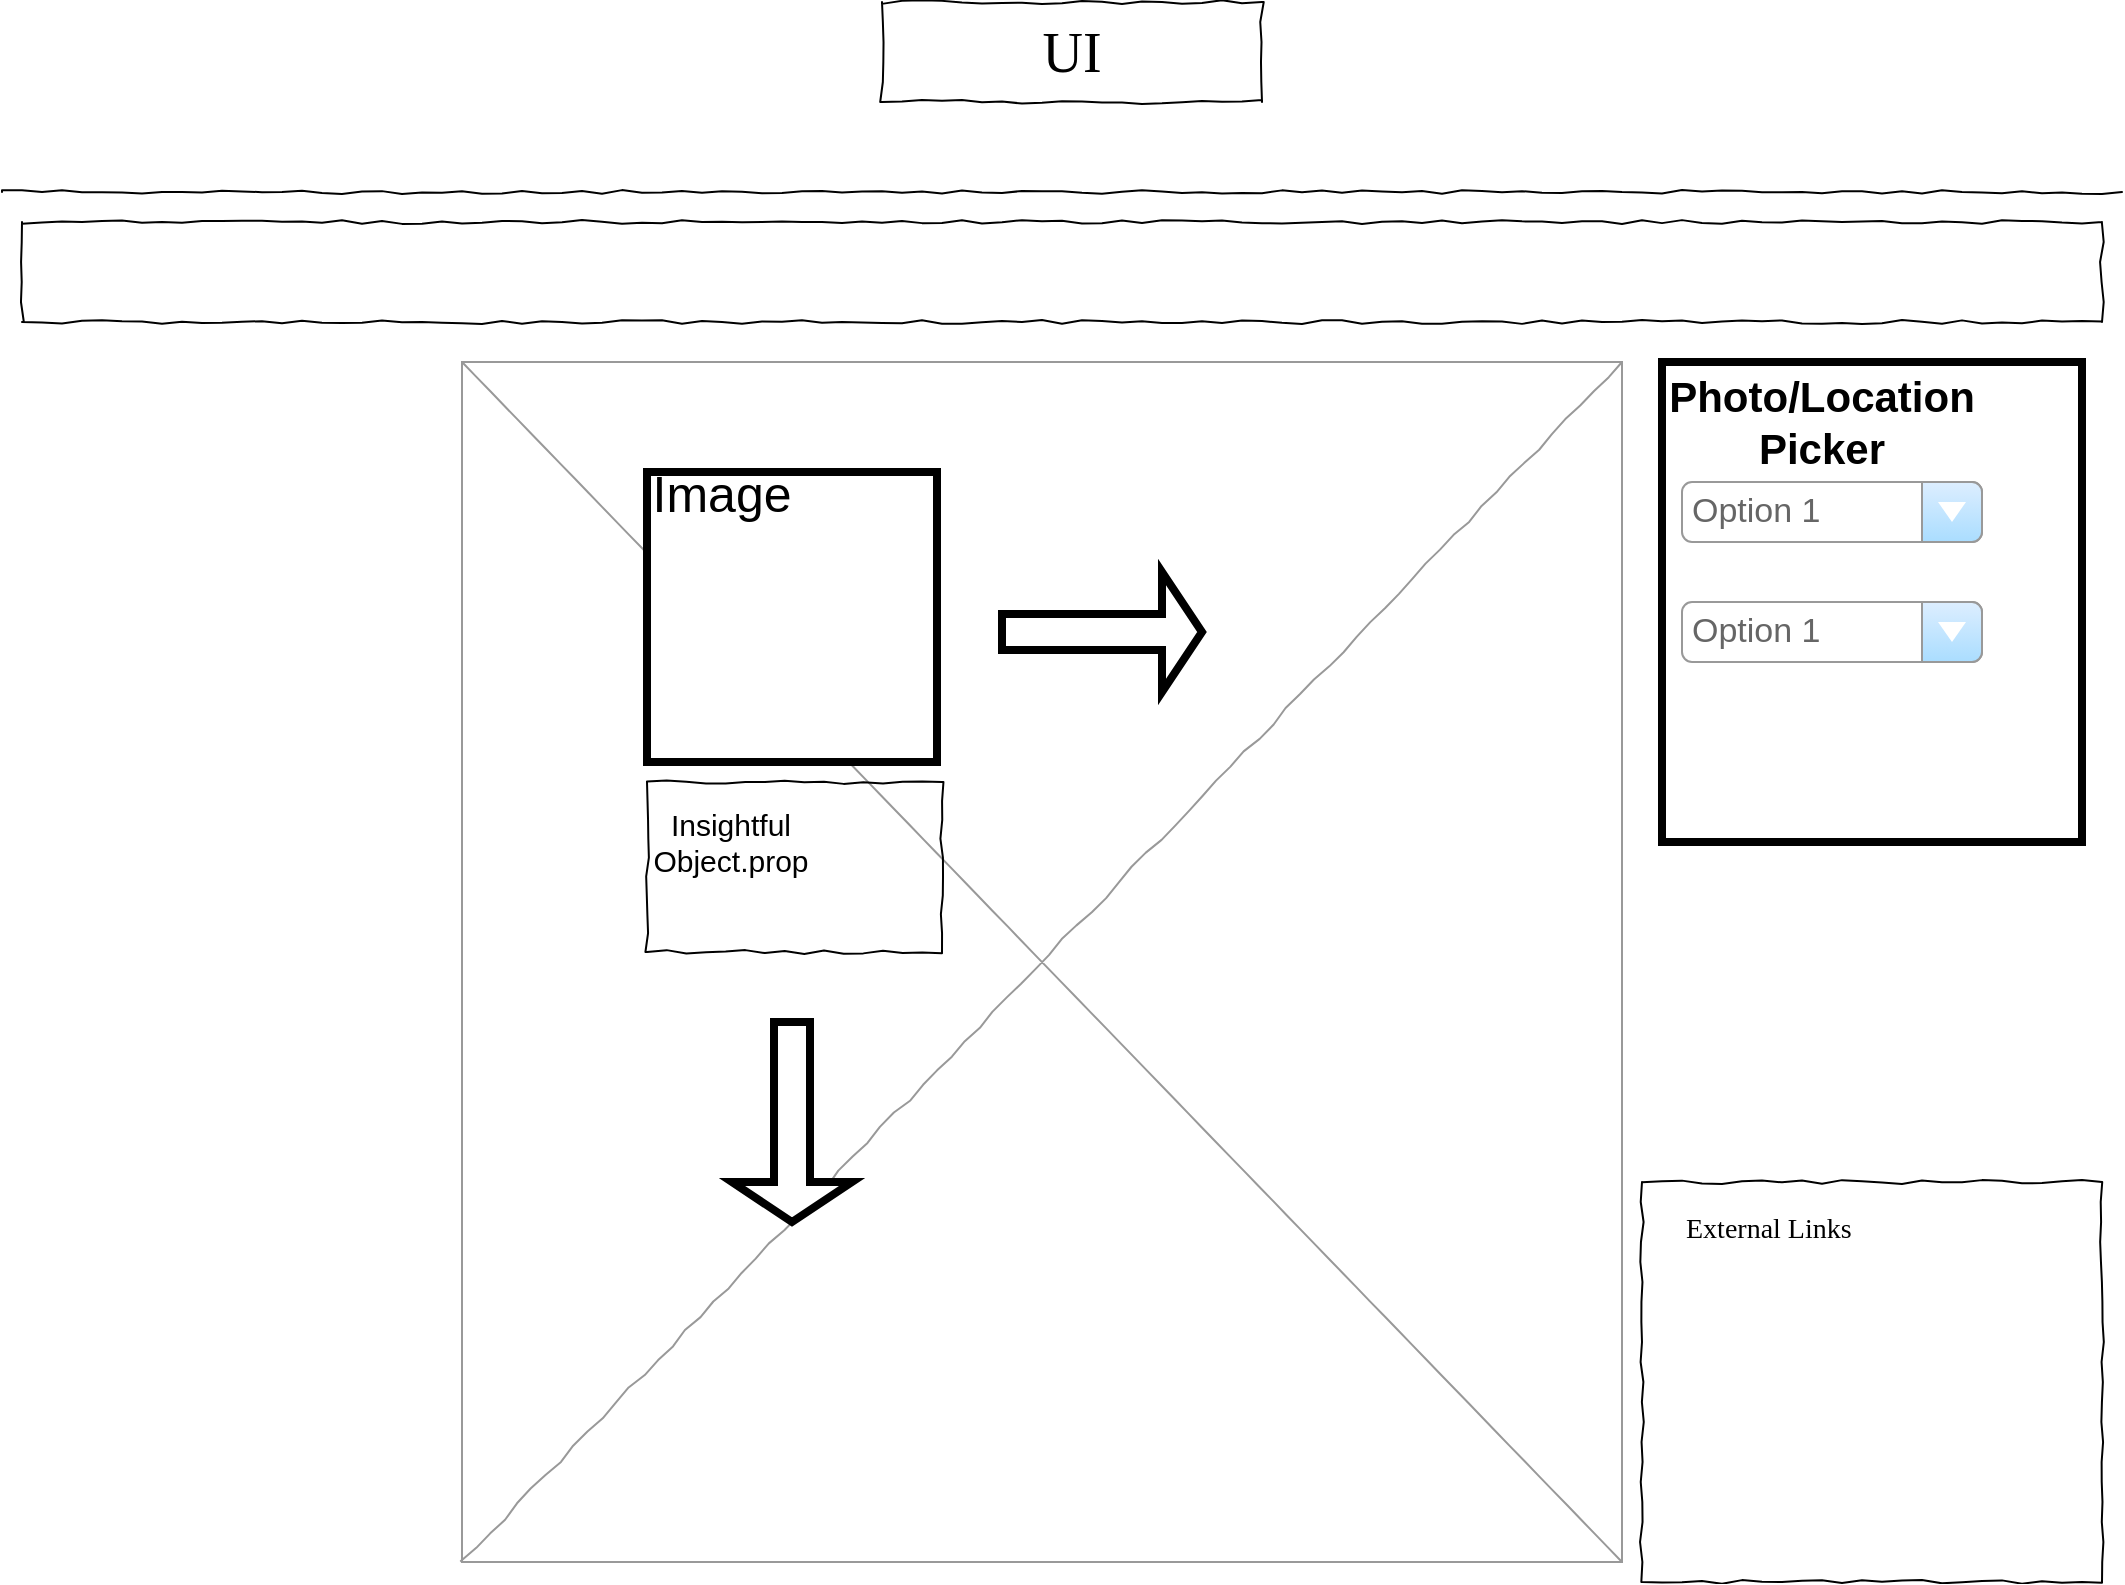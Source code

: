 <mxfile version="14.1.8" type="github" pages="4">
  <diagram name="Page-1" id="03018318-947c-dd8e-b7a3-06fadd420f32">
    <mxGraphModel dx="1639" dy="813" grid="1" gridSize="10" guides="1" tooltips="1" connect="1" arrows="1" fold="1" page="1" pageScale="1" pageWidth="1100" pageHeight="850" background="#ffffff" math="0" shadow="0">
      <root>
        <mxCell id="0" />
        <mxCell id="1" parent="0" />
        <mxCell id="677b7b8949515195-2" value="UI" style="whiteSpace=wrap;html=1;rounded=0;shadow=0;labelBackgroundColor=none;strokeWidth=1;fontFamily=Verdana;fontSize=28;align=center;comic=1;" parent="1" vertex="1">
          <mxGeometry x="460" y="50" width="190" height="50" as="geometry" />
        </mxCell>
        <mxCell id="677b7b8949515195-9" value="" style="line;strokeWidth=1;html=1;rounded=0;shadow=0;labelBackgroundColor=none;fillColor=none;fontFamily=Verdana;fontSize=14;fontColor=#000000;align=center;comic=1;" parent="1" vertex="1">
          <mxGeometry x="20" y="140" width="1060" height="10" as="geometry" />
        </mxCell>
        <mxCell id="677b7b8949515195-10" value="" style="whiteSpace=wrap;html=1;rounded=0;shadow=0;labelBackgroundColor=none;strokeWidth=1;fillColor=none;fontFamily=Verdana;fontSize=12;align=center;comic=1;" parent="1" vertex="1">
          <mxGeometry x="30" y="160" width="1040" height="50" as="geometry" />
        </mxCell>
        <mxCell id="677b7b8949515195-16" value="" style="verticalLabelPosition=bottom;shadow=0;dashed=0;align=center;html=1;verticalAlign=top;strokeWidth=1;shape=mxgraph.mockup.graphics.simpleIcon;strokeColor=#999999;rounded=0;labelBackgroundColor=none;fontFamily=Verdana;fontSize=14;fontColor=#000000;comic=1;" parent="1" vertex="1">
          <mxGeometry x="250" y="230" width="580" height="600" as="geometry" />
        </mxCell>
        <mxCell id="677b7b8949515195-26" value="" style="whiteSpace=wrap;html=1;rounded=0;shadow=0;labelBackgroundColor=none;strokeWidth=1;fillColor=none;fontFamily=Verdana;fontSize=12;align=center;comic=1;" parent="1" vertex="1">
          <mxGeometry x="840" y="640" width="230" height="200" as="geometry" />
        </mxCell>
        <mxCell id="677b7b8949515195-42" value="External Links" style="text;html=1;points=[];align=left;verticalAlign=top;spacingTop=-4;fontSize=14;fontFamily=Verdana" parent="1" vertex="1">
          <mxGeometry x="860" y="653" width="170" height="20" as="geometry" />
        </mxCell>
        <mxCell id="4h4jctPzliOnnjx4pKhY-8" value="Insightful Object.prop" style="text;html=1;strokeColor=none;fillColor=none;align=center;verticalAlign=middle;whiteSpace=wrap;rounded=0;fontSize=15;" vertex="1" parent="1">
          <mxGeometry x="337.5" y="450" width="92.5" height="40" as="geometry" />
        </mxCell>
        <mxCell id="WdAWyz-dzyJbrEbgcXWE-1" value="" style="rounded=0;whiteSpace=wrap;html=1;strokeWidth=4;fontSize=21;" vertex="1" parent="1">
          <mxGeometry x="850" y="230" width="210" height="240" as="geometry" />
        </mxCell>
        <mxCell id="9_TGEzJtTzweEDqGfhAY-1" value="Photo/Location Picker" style="text;html=1;strokeColor=none;fillColor=none;align=center;verticalAlign=middle;whiteSpace=wrap;rounded=0;fontSize=21;fontStyle=1" vertex="1" parent="1">
          <mxGeometry x="910" y="250" width="40" height="20" as="geometry" />
        </mxCell>
        <mxCell id="uUlA5msPZ6L4fbU4qWIk-1" value="Option 1" style="strokeWidth=1;shadow=0;dashed=0;align=center;html=1;shape=mxgraph.mockup.forms.comboBox;strokeColor=#999999;fillColor=#ddeeff;align=left;fillColor2=#aaddff;mainText=;fontColor=#666666;fontSize=17;spacingLeft=3;" vertex="1" parent="1">
          <mxGeometry x="860" y="290" width="150" height="30" as="geometry" />
        </mxCell>
        <mxCell id="KdZ2iyOgt9z3t3LcYNyp-1" value="Option 1" style="strokeWidth=1;shadow=0;dashed=0;align=center;html=1;shape=mxgraph.mockup.forms.comboBox;strokeColor=#999999;fillColor=#ddeeff;align=left;fillColor2=#aaddff;mainText=;fontColor=#666666;fontSize=17;spacingLeft=3;" vertex="1" parent="1">
          <mxGeometry x="860" y="350" width="150" height="30" as="geometry" />
        </mxCell>
        <mxCell id="oO1Z_DC394fJ8VG5H1mh-1" value="" style="whiteSpace=wrap;html=1;aspect=fixed;strokeWidth=4;fontSize=25;" vertex="1" parent="1">
          <mxGeometry x="342.5" y="285" width="145" height="145" as="geometry" />
        </mxCell>
        <mxCell id="oO1Z_DC394fJ8VG5H1mh-7" value="Image" style="text;html=1;strokeColor=none;fillColor=none;align=center;verticalAlign=middle;whiteSpace=wrap;rounded=0;fontSize=25;" vertex="1" parent="1">
          <mxGeometry x="360" y="285" width="40" height="20" as="geometry" />
        </mxCell>
        <mxCell id="677b7b8949515195-15" value="&lt;div style=&quot;text-align: justify&quot;&gt;&lt;br&gt;&lt;/div&gt;" style="whiteSpace=wrap;html=1;rounded=0;shadow=0;labelBackgroundColor=none;strokeWidth=1;fillColor=none;fontFamily=Verdana;fontSize=12;align=center;verticalAlign=top;spacing=10;comic=1;" parent="1" vertex="1">
          <mxGeometry x="342.5" y="440" width="147.5" height="85" as="geometry" />
        </mxCell>
        <mxCell id="oO1Z_DC394fJ8VG5H1mh-10" value="" style="shape=singleArrow;direction=south;whiteSpace=wrap;html=1;strokeWidth=4;fontSize=25;" vertex="1" parent="1">
          <mxGeometry x="385" y="560" width="60" height="100" as="geometry" />
        </mxCell>
        <mxCell id="oO1Z_DC394fJ8VG5H1mh-12" value="" style="shape=singleArrow;direction=south;whiteSpace=wrap;html=1;strokeWidth=4;fontSize=25;rotation=-90;" vertex="1" parent="1">
          <mxGeometry x="540" y="315" width="60" height="100" as="geometry" />
        </mxCell>
      </root>
    </mxGraphModel>
  </diagram>
  <diagram id="zmGmdxGS78DfiWs6E3hG" name="Page-2">
    <mxGraphModel dx="1639" dy="876" grid="1" gridSize="10" guides="1" tooltips="1" connect="1" arrows="1" fold="1" page="1" pageScale="1" pageWidth="827" pageHeight="1169" math="0" shadow="0">
      <root>
        <mxCell id="OkzMb20YwTvmT8Oa3cdr-0" />
        <mxCell id="OkzMb20YwTvmT8Oa3cdr-1" parent="OkzMb20YwTvmT8Oa3cdr-0" />
        <mxCell id="yHESbApCZMD7SywobxEk-0" value="" style="whiteSpace=wrap;html=1;rounded=0;shadow=0;labelBackgroundColor=none;strokeColor=#000000;strokeWidth=1;fillColor=none;fontFamily=Verdana;fontSize=12;fontColor=#000000;align=center;comic=1;" vertex="1" parent="OkzMb20YwTvmT8Oa3cdr-1">
          <mxGeometry x="100" y="120" width="1470" height="810" as="geometry" />
        </mxCell>
        <mxCell id="cEJlTuyYRtpYNmx6dZ6T-14" value="" style="whiteSpace=wrap;html=1;aspect=fixed;strokeWidth=4;fontSize=24;" vertex="1" parent="OkzMb20YwTvmT8Oa3cdr-1">
          <mxGeometry x="530" y="650" width="140" height="140" as="geometry" />
        </mxCell>
        <mxCell id="cEJlTuyYRtpYNmx6dZ6T-15" value="" style="whiteSpace=wrap;html=1;aspect=fixed;strokeWidth=4;fontSize=24;" vertex="1" parent="OkzMb20YwTvmT8Oa3cdr-1">
          <mxGeometry x="740" y="650" width="140" height="140" as="geometry" />
        </mxCell>
        <mxCell id="k2bR7vD0tmslMvNT1PfW-0" value="" style="rounded=1;whiteSpace=wrap;html=1;strokeWidth=4;fontSize=21;" vertex="1" parent="OkzMb20YwTvmT8Oa3cdr-1">
          <mxGeometry x="155" y="160" width="1335" height="720" as="geometry" />
        </mxCell>
        <mxCell id="cEJlTuyYRtpYNmx6dZ6T-4" value="" style="whiteSpace=wrap;html=1;aspect=fixed;strokeWidth=4;fontSize=24;verticalAlign=top;" vertex="1" parent="OkzMb20YwTvmT8Oa3cdr-1">
          <mxGeometry x="230" y="195" width="650" height="650" as="geometry" />
        </mxCell>
        <mxCell id="cEJlTuyYRtpYNmx6dZ6T-3" value="PhotoContainer" style="text;html=1;strokeColor=none;fillColor=none;align=center;verticalAlign=middle;whiteSpace=wrap;rounded=0;strokeWidth=4;fontStyle=1;fontSize=24;" vertex="1" parent="OkzMb20YwTvmT8Oa3cdr-1">
          <mxGeometry x="280" y="140" width="150" height="70" as="geometry" />
        </mxCell>
        <mxCell id="cEJlTuyYRtpYNmx6dZ6T-5" value="PhotoGrid" style="text;html=1;strokeColor=none;fillColor=none;align=center;verticalAlign=middle;whiteSpace=wrap;rounded=0;fontSize=24;fontStyle=1" vertex="1" parent="OkzMb20YwTvmT8Oa3cdr-1">
          <mxGeometry x="300" y="210" width="40" height="20" as="geometry" />
        </mxCell>
        <mxCell id="cEJlTuyYRtpYNmx6dZ6T-9" value="" style="whiteSpace=wrap;html=1;aspect=fixed;strokeWidth=4;fontSize=24;" vertex="1" parent="OkzMb20YwTvmT8Oa3cdr-1">
          <mxGeometry x="264" y="250" width="140" height="140" as="geometry" />
        </mxCell>
        <mxCell id="k2bR7vD0tmslMvNT1PfW-2" value="" style="whiteSpace=wrap;html=1;aspect=fixed;strokeWidth=4;fontSize=24;" vertex="1" parent="OkzMb20YwTvmT8Oa3cdr-1">
          <mxGeometry x="264" y="440" width="140" height="140" as="geometry" />
        </mxCell>
        <mxCell id="k2bR7vD0tmslMvNT1PfW-3" value="" style="whiteSpace=wrap;html=1;aspect=fixed;strokeWidth=4;fontSize=24;" vertex="1" parent="OkzMb20YwTvmT8Oa3cdr-1">
          <mxGeometry x="264" y="620" width="140" height="140" as="geometry" />
        </mxCell>
        <mxCell id="k2bR7vD0tmslMvNT1PfW-4" value="" style="whiteSpace=wrap;html=1;aspect=fixed;strokeWidth=4;fontSize=24;" vertex="1" parent="OkzMb20YwTvmT8Oa3cdr-1">
          <mxGeometry x="480" y="250" width="140" height="140" as="geometry" />
        </mxCell>
        <mxCell id="k2bR7vD0tmslMvNT1PfW-5" value="" style="whiteSpace=wrap;html=1;aspect=fixed;strokeWidth=4;fontSize=24;" vertex="1" parent="OkzMb20YwTvmT8Oa3cdr-1">
          <mxGeometry x="690" y="250" width="140" height="140" as="geometry" />
        </mxCell>
        <mxCell id="k2bR7vD0tmslMvNT1PfW-6" value="" style="whiteSpace=wrap;html=1;aspect=fixed;strokeWidth=4;fontSize=24;" vertex="1" parent="OkzMb20YwTvmT8Oa3cdr-1">
          <mxGeometry x="485" y="440" width="140" height="140" as="geometry" />
        </mxCell>
        <mxCell id="k2bR7vD0tmslMvNT1PfW-7" value="" style="whiteSpace=wrap;html=1;aspect=fixed;strokeWidth=4;fontSize=24;" vertex="1" parent="OkzMb20YwTvmT8Oa3cdr-1">
          <mxGeometry x="687" y="440" width="140" height="140" as="geometry" />
        </mxCell>
        <mxCell id="k2bR7vD0tmslMvNT1PfW-8" value="" style="whiteSpace=wrap;html=1;aspect=fixed;strokeWidth=4;fontSize=24;" vertex="1" parent="OkzMb20YwTvmT8Oa3cdr-1">
          <mxGeometry x="485" y="620" width="140" height="140" as="geometry" />
        </mxCell>
        <mxCell id="k2bR7vD0tmslMvNT1PfW-9" value="" style="whiteSpace=wrap;html=1;aspect=fixed;strokeWidth=4;fontSize=24;" vertex="1" parent="OkzMb20YwTvmT8Oa3cdr-1">
          <mxGeometry x="687" y="620" width="140" height="140" as="geometry" />
        </mxCell>
        <mxCell id="k2bR7vD0tmslMvNT1PfW-10" value="" style="rounded=0;whiteSpace=wrap;html=1;strokeWidth=4;fontSize=21;" vertex="1" parent="OkzMb20YwTvmT8Oa3cdr-1">
          <mxGeometry x="940" y="195" width="500" height="195" as="geometry" />
        </mxCell>
        <mxCell id="k2bR7vD0tmslMvNT1PfW-11" value="Photo/Location Picker" style="text;html=1;strokeColor=none;fillColor=none;align=center;verticalAlign=middle;whiteSpace=wrap;rounded=0;fontSize=21;fontStyle=1" vertex="1" parent="OkzMb20YwTvmT8Oa3cdr-1">
          <mxGeometry x="1010" y="220" width="40" height="20" as="geometry" />
        </mxCell>
        <mxCell id="k2bR7vD0tmslMvNT1PfW-12" value="Option 1" style="strokeWidth=1;shadow=0;dashed=0;align=center;html=1;shape=mxgraph.mockup.forms.comboBox;strokeColor=#999999;fillColor=#ddeeff;align=left;fillColor2=#aaddff;mainText=;fontColor=#666666;fontSize=17;spacingLeft=3;" vertex="1" parent="OkzMb20YwTvmT8Oa3cdr-1">
          <mxGeometry x="970" y="270" width="150" height="30" as="geometry" />
        </mxCell>
        <mxCell id="k2bR7vD0tmslMvNT1PfW-13" value="Option 1" style="strokeWidth=1;shadow=0;dashed=0;align=center;html=1;shape=mxgraph.mockup.forms.comboBox;strokeColor=#999999;fillColor=#ddeeff;align=left;fillColor2=#aaddff;mainText=;fontColor=#666666;fontSize=17;spacingLeft=3;" vertex="1" parent="OkzMb20YwTvmT8Oa3cdr-1">
          <mxGeometry x="1210" y="270" width="150" height="30" as="geometry" />
        </mxCell>
        <mxCell id="A5nRyX96cypssp2GpTWE-0" value="Photo" style="text;html=1;strokeColor=none;fillColor=none;align=center;verticalAlign=middle;whiteSpace=wrap;rounded=0;fontSize=19;" vertex="1" parent="OkzMb20YwTvmT8Oa3cdr-1">
          <mxGeometry x="280" y="260" width="40" height="20" as="geometry" />
        </mxCell>
      </root>
    </mxGraphModel>
  </diagram>
  <diagram id="HexjTDmmfdZT9CCn-_94" name="Page-3">
    <mxGraphModel dx="1639" dy="876" grid="1" gridSize="10" guides="1" tooltips="1" connect="1" arrows="1" fold="1" page="1" pageScale="1" pageWidth="827" pageHeight="1169" math="0" shadow="0">
      <root>
        <mxCell id="JRbCmGWKsJUmuZrnRMVa-0" />
        <mxCell id="JRbCmGWKsJUmuZrnRMVa-1" parent="JRbCmGWKsJUmuZrnRMVa-0" />
        <mxCell id="zmJX61fhSGetf09Pr5es-0" value="" style="whiteSpace=wrap;html=1;aspect=fixed;strokeWidth=4;fontSize=19;" vertex="1" parent="JRbCmGWKsJUmuZrnRMVa-1">
          <mxGeometry x="90" y="100" width="690" height="690" as="geometry" />
        </mxCell>
        <mxCell id="zmJX61fhSGetf09Pr5es-1" value="&amp;lt;IMG/&amp;gt;" style="text;html=1;strokeColor=none;fillColor=none;align=center;verticalAlign=middle;whiteSpace=wrap;rounded=0;fontSize=33;" vertex="1" parent="JRbCmGWKsJUmuZrnRMVa-1">
          <mxGeometry x="395" y="380" width="40" height="20" as="geometry" />
        </mxCell>
        <mxCell id="zmJX61fhSGetf09Pr5es-3" value="&lt;h1 style=&quot;font-size: 25px&quot;&gt;Object.prop.&lt;/h1&gt;&lt;div&gt;&lt;br&gt;&lt;/div&gt;&lt;div&gt;Text.&lt;/div&gt;" style="text;html=1;strokeColor=none;fillColor=none;spacing=5;spacingTop=-20;whiteSpace=wrap;overflow=hidden;rounded=0;fontSize=25;" vertex="1" parent="JRbCmGWKsJUmuZrnRMVa-1">
          <mxGeometry x="110" y="465" width="640" height="295" as="geometry" />
        </mxCell>
      </root>
    </mxGraphModel>
  </diagram>
  <diagram id="eBFzqkjWwGh5Mb0Sj05I" name="Page-4">
    <mxGraphModel dx="1639" dy="813" grid="1" gridSize="10" guides="1" tooltips="1" connect="1" arrows="1" fold="1" page="1" pageScale="1" pageWidth="827" pageHeight="1169" math="0" shadow="0">
      <root>
        <mxCell id="hxcBPby-BTjeihng6vHj-0" />
        <mxCell id="hxcBPby-BTjeihng6vHj-1" parent="hxcBPby-BTjeihng6vHj-0" />
        <mxCell id="J9Jd6XH2ds8hbBK8N2th-0" value="" style="rounded=0;whiteSpace=wrap;html=1;strokeWidth=4;fontSize=21;fillColor=#f8cecc;strokeColor=#b85450;" vertex="1" parent="hxcBPby-BTjeihng6vHj-1">
          <mxGeometry x="290" y="60" width="270" height="90" as="geometry" />
        </mxCell>
        <mxCell id="J9Jd6XH2ds8hbBK8N2th-1" value="Photo Container" style="text;html=1;strokeColor=none;fillColor=none;align=center;verticalAlign=middle;whiteSpace=wrap;rounded=0;fontSize=21;" vertex="1" parent="hxcBPby-BTjeihng6vHj-1">
          <mxGeometry x="405" y="20" width="40" height="20" as="geometry" />
        </mxCell>
        <mxCell id="qpttxDpWk19ikilLY3t_-0" value="State: Photo Data" style="text;html=1;strokeColor=none;fillColor=none;align=center;verticalAlign=middle;whiteSpace=wrap;rounded=0;fontSize=19;" vertex="1" parent="hxcBPby-BTjeihng6vHj-1">
          <mxGeometry x="290" y="70" width="170" height="30" as="geometry" />
        </mxCell>
        <mxCell id="qpttxDpWk19ikilLY3t_-3" value="Props: None" style="text;html=1;strokeColor=none;fillColor=none;align=center;verticalAlign=middle;whiteSpace=wrap;rounded=0;fontSize=19;" vertex="1" parent="hxcBPby-BTjeihng6vHj-1">
          <mxGeometry x="270" y="110" width="170" height="20" as="geometry" />
        </mxCell>
        <mxCell id="qpttxDpWk19ikilLY3t_-4" value="" style="endArrow=classic;html=1;fontSize=19;exitX=0.5;exitY=1;exitDx=0;exitDy=0;" edge="1" parent="hxcBPby-BTjeihng6vHj-1" source="J9Jd6XH2ds8hbBK8N2th-0">
          <mxGeometry width="50" height="50" relative="1" as="geometry">
            <mxPoint x="420" y="300" as="sourcePoint" />
            <mxPoint x="590" y="230" as="targetPoint" />
          </mxGeometry>
        </mxCell>
        <mxCell id="qpttxDpWk19ikilLY3t_-5" value="" style="endArrow=classic;html=1;fontSize=19;" edge="1" parent="hxcBPby-BTjeihng6vHj-1">
          <mxGeometry width="50" height="50" relative="1" as="geometry">
            <mxPoint x="430" y="150" as="sourcePoint" />
            <mxPoint x="270" y="230" as="targetPoint" />
          </mxGeometry>
        </mxCell>
        <mxCell id="qpttxDpWk19ikilLY3t_-6" value="" style="rounded=0;whiteSpace=wrap;html=1;strokeWidth=4;fontSize=21;fillColor=#dae8fc;strokeColor=#6c8ebf;" vertex="1" parent="hxcBPby-BTjeihng6vHj-1">
          <mxGeometry x="100" y="270" width="270" height="90" as="geometry" />
        </mxCell>
        <mxCell id="qpttxDpWk19ikilLY3t_-7" value="" style="rounded=0;whiteSpace=wrap;html=1;strokeWidth=4;fontSize=21;fillColor=#e1d5e7;strokeColor=#9673a6;" vertex="1" parent="hxcBPby-BTjeihng6vHj-1">
          <mxGeometry x="500" y="270" width="270" height="90" as="geometry" />
        </mxCell>
        <mxCell id="kuNKKmNybLy-PxvKEmGZ-0" value="State:" style="text;html=1;strokeColor=none;fillColor=none;align=center;verticalAlign=middle;whiteSpace=wrap;rounded=0;fontSize=19;" vertex="1" parent="hxcBPby-BTjeihng6vHj-1">
          <mxGeometry x="75" y="280" width="170" height="30" as="geometry" />
        </mxCell>
        <mxCell id="kuNKKmNybLy-PxvKEmGZ-2" value="Props: Photo Data" style="text;html=1;strokeColor=none;fillColor=none;align=center;verticalAlign=middle;whiteSpace=wrap;rounded=0;fontSize=19;" vertex="1" parent="hxcBPby-BTjeihng6vHj-1">
          <mxGeometry x="130" y="320" width="170" height="20" as="geometry" />
        </mxCell>
        <mxCell id="4BSFlWtt9-oHdBHwx7mr-0" value="Photo Grid" style="text;html=1;strokeColor=none;fillColor=none;align=center;verticalAlign=middle;whiteSpace=wrap;rounded=0;fontSize=19;" vertex="1" parent="hxcBPby-BTjeihng6vHj-1">
          <mxGeometry x="100" y="240" width="120" height="20" as="geometry" />
        </mxCell>
        <mxCell id="rVcON3iX7BGQ9CVVPyWA-1" value="County Changer" style="text;html=1;strokeColor=none;fillColor=none;align=center;verticalAlign=middle;whiteSpace=wrap;rounded=0;fontSize=19;" vertex="1" parent="hxcBPby-BTjeihng6vHj-1">
          <mxGeometry x="480" y="240" width="170" height="20" as="geometry" />
        </mxCell>
        <mxCell id="AIoTfkTDQRmSgLCEQaAU-0" value="" style="rounded=0;whiteSpace=wrap;html=1;strokeWidth=4;fontSize=21;fillColor=#ffe6cc;strokeColor=#d79b00;" vertex="1" parent="hxcBPby-BTjeihng6vHj-1">
          <mxGeometry x="100" y="510" width="270" height="90" as="geometry" />
        </mxCell>
        <mxCell id="AIoTfkTDQRmSgLCEQaAU-1" value="" style="endArrow=classic;html=1;fontSize=19;" edge="1" parent="hxcBPby-BTjeihng6vHj-1">
          <mxGeometry width="50" height="50" relative="1" as="geometry">
            <mxPoint x="220" y="370" as="sourcePoint" />
            <mxPoint x="220" y="460" as="targetPoint" />
          </mxGeometry>
        </mxCell>
        <mxCell id="AIoTfkTDQRmSgLCEQaAU-2" value="State: None" style="text;html=1;strokeColor=none;fillColor=none;align=center;verticalAlign=middle;whiteSpace=wrap;rounded=0;fontSize=19;" vertex="1" parent="hxcBPby-BTjeihng6vHj-1">
          <mxGeometry x="110" y="520" width="170" height="30" as="geometry" />
        </mxCell>
        <mxCell id="AIoTfkTDQRmSgLCEQaAU-3" value="Props: Photo Object" style="text;html=1;strokeColor=none;fillColor=none;align=center;verticalAlign=middle;whiteSpace=wrap;rounded=0;fontSize=19;" vertex="1" parent="hxcBPby-BTjeihng6vHj-1">
          <mxGeometry x="130" y="555" width="200" height="30" as="geometry" />
        </mxCell>
        <mxCell id="ZvS1W7IKYlAnlaSd5gCe-0" value="Photo Item" style="text;html=1;strokeColor=none;fillColor=none;align=center;verticalAlign=middle;whiteSpace=wrap;rounded=0;fontSize=19;" vertex="1" parent="hxcBPby-BTjeihng6vHj-1">
          <mxGeometry x="90" y="470" width="120" height="20" as="geometry" />
        </mxCell>
        <mxCell id="ZvS1W7IKYlAnlaSd5gCe-1" value="" style="rounded=0;whiteSpace=wrap;html=1;strokeWidth=4;fontSize=21;fillColor=#e1d5e7;strokeColor=#9673a6;" vertex="1" parent="hxcBPby-BTjeihng6vHj-1">
          <mxGeometry x="500" y="510" width="270" height="90" as="geometry" />
        </mxCell>
        <mxCell id="ZvS1W7IKYlAnlaSd5gCe-2" value="" style="endArrow=classic;html=1;fontSize=19;" edge="1" parent="hxcBPby-BTjeihng6vHj-1">
          <mxGeometry width="50" height="50" relative="1" as="geometry">
            <mxPoint x="634.5" y="370" as="sourcePoint" />
            <mxPoint x="634.5" y="460" as="targetPoint" />
          </mxGeometry>
        </mxCell>
        <mxCell id="ZvS1W7IKYlAnlaSd5gCe-3" value="Date Range Changer" style="text;html=1;strokeColor=none;fillColor=none;align=center;verticalAlign=middle;whiteSpace=wrap;rounded=0;fontSize=19;" vertex="1" parent="hxcBPby-BTjeihng6vHj-1">
          <mxGeometry x="470" y="470" width="240" height="20" as="geometry" />
        </mxCell>
      </root>
    </mxGraphModel>
  </diagram>
</mxfile>
